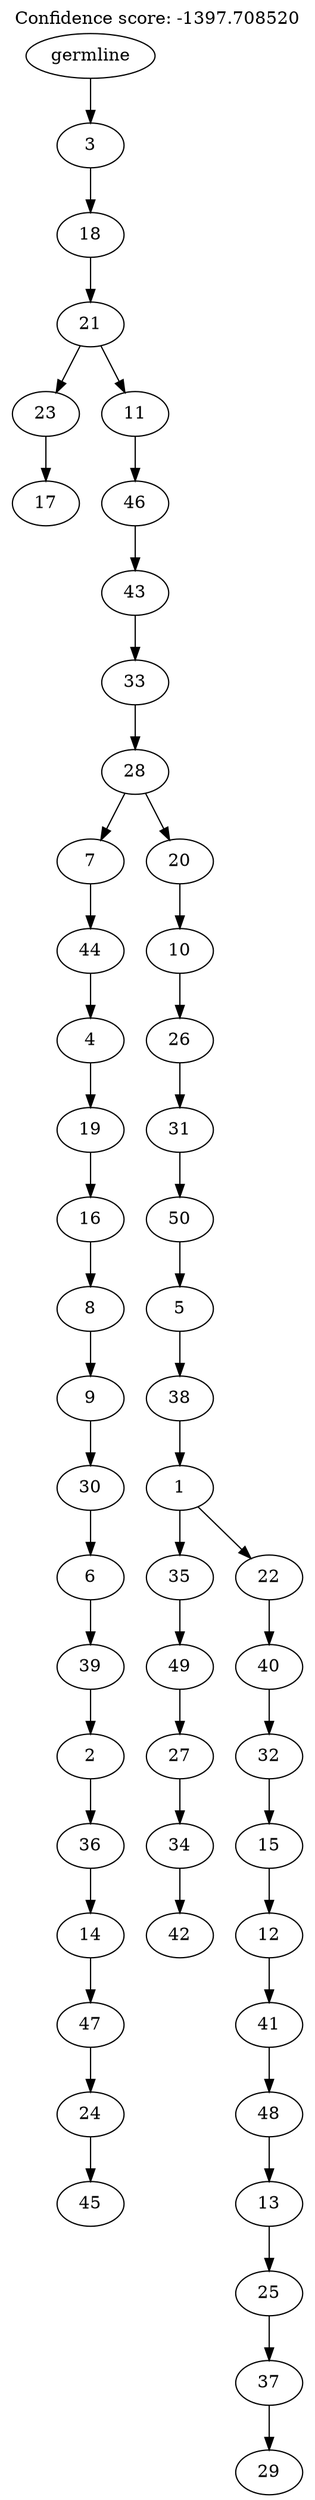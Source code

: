 digraph g {
	"49" -> "50";
	"50" [label="17"];
	"47" -> "48";
	"48" [label="45"];
	"46" -> "47";
	"47" [label="24"];
	"45" -> "46";
	"46" [label="47"];
	"44" -> "45";
	"45" [label="14"];
	"43" -> "44";
	"44" [label="36"];
	"42" -> "43";
	"43" [label="2"];
	"41" -> "42";
	"42" [label="39"];
	"40" -> "41";
	"41" [label="6"];
	"39" -> "40";
	"40" [label="30"];
	"38" -> "39";
	"39" [label="9"];
	"37" -> "38";
	"38" [label="8"];
	"36" -> "37";
	"37" [label="16"];
	"35" -> "36";
	"36" [label="19"];
	"34" -> "35";
	"35" [label="4"];
	"33" -> "34";
	"34" [label="44"];
	"31" -> "32";
	"32" [label="42"];
	"30" -> "31";
	"31" [label="34"];
	"29" -> "30";
	"30" [label="27"];
	"28" -> "29";
	"29" [label="49"];
	"26" -> "27";
	"27" [label="29"];
	"25" -> "26";
	"26" [label="37"];
	"24" -> "25";
	"25" [label="25"];
	"23" -> "24";
	"24" [label="13"];
	"22" -> "23";
	"23" [label="48"];
	"21" -> "22";
	"22" [label="41"];
	"20" -> "21";
	"21" [label="12"];
	"19" -> "20";
	"20" [label="15"];
	"18" -> "19";
	"19" [label="32"];
	"17" -> "18";
	"18" [label="40"];
	"16" -> "17";
	"17" [label="22"];
	"16" -> "28";
	"28" [label="35"];
	"15" -> "16";
	"16" [label="1"];
	"14" -> "15";
	"15" [label="38"];
	"13" -> "14";
	"14" [label="5"];
	"12" -> "13";
	"13" [label="50"];
	"11" -> "12";
	"12" [label="31"];
	"10" -> "11";
	"11" [label="26"];
	"9" -> "10";
	"10" [label="10"];
	"8" -> "9";
	"9" [label="20"];
	"8" -> "33";
	"33" [label="7"];
	"7" -> "8";
	"8" [label="28"];
	"6" -> "7";
	"7" [label="33"];
	"5" -> "6";
	"6" [label="43"];
	"4" -> "5";
	"5" [label="46"];
	"3" -> "4";
	"4" [label="11"];
	"3" -> "49";
	"49" [label="23"];
	"2" -> "3";
	"3" [label="21"];
	"1" -> "2";
	"2" [label="18"];
	"0" -> "1";
	"1" [label="3"];
	"0" [label="germline"];
	labelloc="t";
	label="Confidence score: -1397.708520";
}
